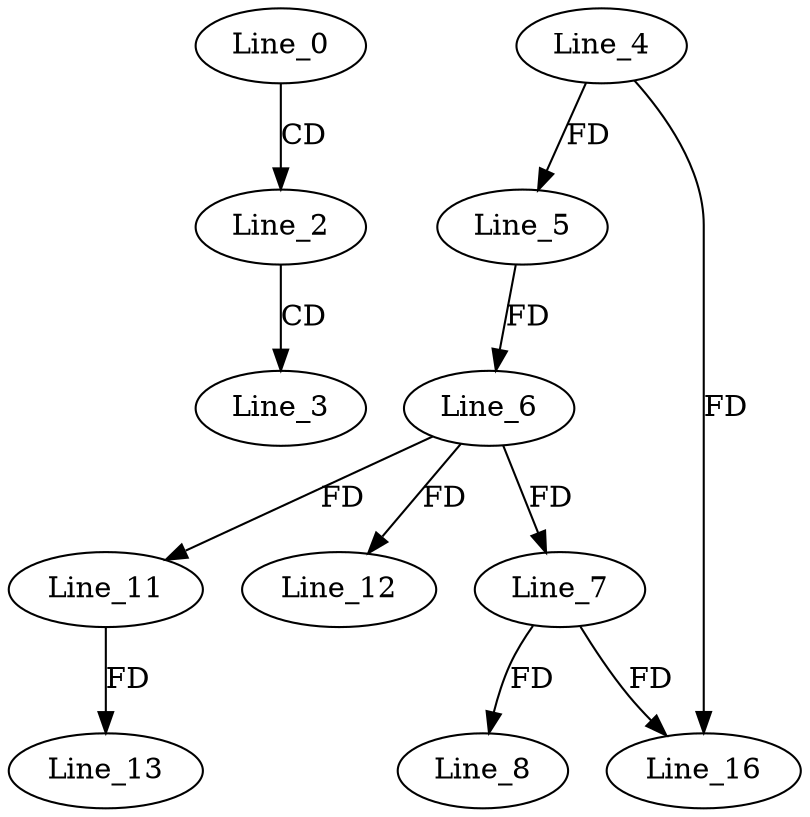 digraph G {
  Line_0;
  Line_2;
  Line_3;
  Line_4;
  Line_5;
  Line_5;
  Line_5;
  Line_5;
  Line_6;
  Line_6;
  Line_6;
  Line_7;
  Line_7;
  Line_8;
  Line_11;
  Line_11;
  Line_12;
  Line_12;
  Line_13;
  Line_13;
  Line_16;
  Line_0 -> Line_2 [ label="CD" ];
  Line_2 -> Line_3 [ label="CD" ];
  Line_4 -> Line_5 [ label="FD" ];
  Line_5 -> Line_6 [ label="FD" ];
  Line_6 -> Line_7 [ label="FD" ];
  Line_7 -> Line_8 [ label="FD" ];
  Line_6 -> Line_11 [ label="FD" ];
  Line_6 -> Line_12 [ label="FD" ];
  Line_11 -> Line_13 [ label="FD" ];
  Line_4 -> Line_16 [ label="FD" ];
  Line_7 -> Line_16 [ label="FD" ];
}
